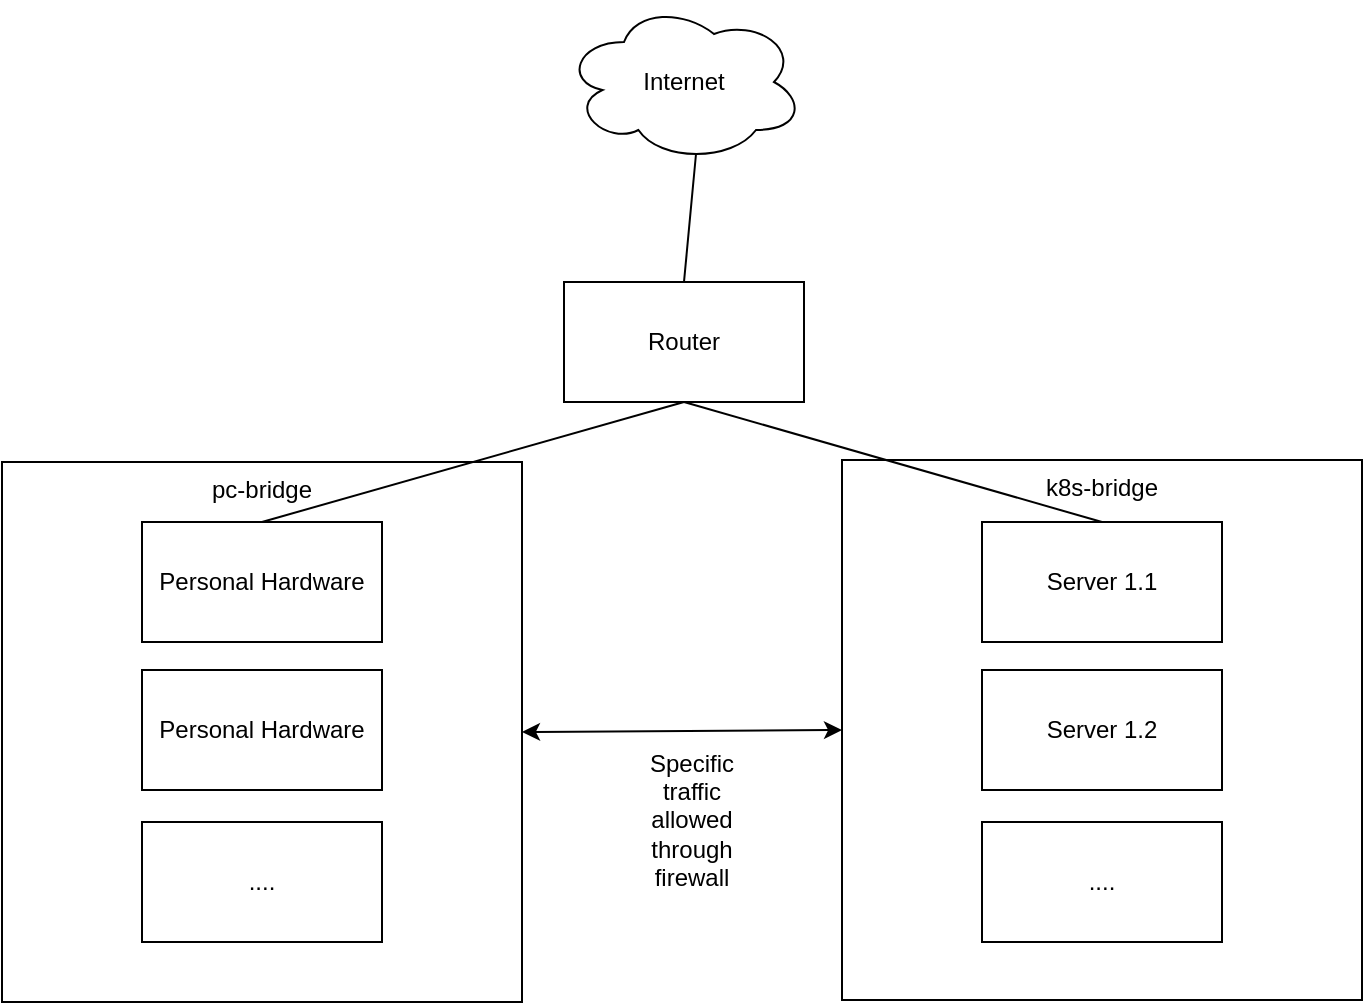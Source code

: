 <mxfile version="24.7.3" type="device">
  <diagram name="Page-1" id="bcNJMhatOZ0sZVu_zxhw">
    <mxGraphModel dx="1013" dy="687" grid="1" gridSize="10" guides="1" tooltips="1" connect="1" arrows="1" fold="1" page="1" pageScale="1" pageWidth="850" pageHeight="1100" math="0" shadow="0">
      <root>
        <mxCell id="0" />
        <mxCell id="1" parent="0" />
        <mxCell id="nCdiumUnFe-sobkJ3sBV-1" value="Router" style="rounded=0;whiteSpace=wrap;html=1;" parent="1" vertex="1">
          <mxGeometry x="361" y="170" width="120" height="60" as="geometry" />
        </mxCell>
        <mxCell id="nCdiumUnFe-sobkJ3sBV-2" value="&lt;div&gt;Internet&lt;/div&gt;" style="ellipse;shape=cloud;whiteSpace=wrap;html=1;" parent="1" vertex="1">
          <mxGeometry x="361" y="30" width="120" height="80" as="geometry" />
        </mxCell>
        <mxCell id="nCdiumUnFe-sobkJ3sBV-3" value="pc-bridge" style="rounded=0;whiteSpace=wrap;html=1;verticalAlign=top;" parent="1" vertex="1">
          <mxGeometry x="80" y="260" width="260" height="270" as="geometry" />
        </mxCell>
        <mxCell id="nCdiumUnFe-sobkJ3sBV-4" value="k8s-bridge" style="rounded=0;whiteSpace=wrap;html=1;align=center;verticalAlign=top;" parent="1" vertex="1">
          <mxGeometry x="500" y="259" width="260" height="270" as="geometry" />
        </mxCell>
        <mxCell id="nCdiumUnFe-sobkJ3sBV-5" value="Personal Hardware" style="rounded=0;whiteSpace=wrap;html=1;" parent="1" vertex="1">
          <mxGeometry x="150" y="364" width="120" height="60" as="geometry" />
        </mxCell>
        <mxCell id="nCdiumUnFe-sobkJ3sBV-6" value="Server 1.1" style="rounded=0;whiteSpace=wrap;html=1;" parent="1" vertex="1">
          <mxGeometry x="570" y="290" width="120" height="60" as="geometry" />
        </mxCell>
        <mxCell id="nCdiumUnFe-sobkJ3sBV-7" value="Personal Hardware" style="rounded=0;whiteSpace=wrap;html=1;" parent="1" vertex="1">
          <mxGeometry x="150" y="290" width="120" height="60" as="geometry" />
        </mxCell>
        <mxCell id="nCdiumUnFe-sobkJ3sBV-8" value="Server 1.2" style="rounded=0;whiteSpace=wrap;html=1;" parent="1" vertex="1">
          <mxGeometry x="570" y="364" width="120" height="60" as="geometry" />
        </mxCell>
        <mxCell id="nCdiumUnFe-sobkJ3sBV-9" value="&lt;div&gt;....&lt;/div&gt;" style="rounded=0;whiteSpace=wrap;html=1;" parent="1" vertex="1">
          <mxGeometry x="570" y="440" width="120" height="60" as="geometry" />
        </mxCell>
        <mxCell id="nCdiumUnFe-sobkJ3sBV-10" value="...." style="rounded=0;whiteSpace=wrap;html=1;" parent="1" vertex="1">
          <mxGeometry x="150" y="440" width="120" height="60" as="geometry" />
        </mxCell>
        <mxCell id="nCdiumUnFe-sobkJ3sBV-13" value="" style="endArrow=classic;startArrow=classic;html=1;rounded=0;exitX=1;exitY=0.5;exitDx=0;exitDy=0;entryX=0;entryY=0.5;entryDx=0;entryDy=0;" parent="1" source="nCdiumUnFe-sobkJ3sBV-3" target="nCdiumUnFe-sobkJ3sBV-4" edge="1">
          <mxGeometry width="50" height="50" relative="1" as="geometry">
            <mxPoint x="400" y="350" as="sourcePoint" />
            <mxPoint x="450" y="300" as="targetPoint" />
          </mxGeometry>
        </mxCell>
        <mxCell id="nCdiumUnFe-sobkJ3sBV-14" value="Specific traffic allowed through firewall" style="text;html=1;align=center;verticalAlign=middle;whiteSpace=wrap;rounded=0;" parent="1" vertex="1">
          <mxGeometry x="395" y="424" width="60" height="30" as="geometry" />
        </mxCell>
        <mxCell id="nCdiumUnFe-sobkJ3sBV-16" value="" style="endArrow=none;html=1;rounded=0;entryX=0.55;entryY=0.95;entryDx=0;entryDy=0;entryPerimeter=0;exitX=0.5;exitY=0;exitDx=0;exitDy=0;" parent="1" source="nCdiumUnFe-sobkJ3sBV-1" target="nCdiumUnFe-sobkJ3sBV-2" edge="1">
          <mxGeometry width="50" height="50" relative="1" as="geometry">
            <mxPoint x="400" y="350" as="sourcePoint" />
            <mxPoint x="450" y="300" as="targetPoint" />
          </mxGeometry>
        </mxCell>
        <mxCell id="nCdiumUnFe-sobkJ3sBV-17" value="" style="endArrow=none;html=1;rounded=0;exitX=0.5;exitY=0;exitDx=0;exitDy=0;entryX=0.5;entryY=1;entryDx=0;entryDy=0;" parent="1" source="nCdiumUnFe-sobkJ3sBV-7" target="nCdiumUnFe-sobkJ3sBV-1" edge="1">
          <mxGeometry width="50" height="50" relative="1" as="geometry">
            <mxPoint x="400" y="350" as="sourcePoint" />
            <mxPoint x="450" y="300" as="targetPoint" />
          </mxGeometry>
        </mxCell>
        <mxCell id="nCdiumUnFe-sobkJ3sBV-18" value="" style="endArrow=none;html=1;rounded=0;entryX=0.5;entryY=1;entryDx=0;entryDy=0;exitX=0.5;exitY=0;exitDx=0;exitDy=0;" parent="1" source="nCdiumUnFe-sobkJ3sBV-6" target="nCdiumUnFe-sobkJ3sBV-1" edge="1">
          <mxGeometry width="50" height="50" relative="1" as="geometry">
            <mxPoint x="400" y="350" as="sourcePoint" />
            <mxPoint x="450" y="300" as="targetPoint" />
          </mxGeometry>
        </mxCell>
      </root>
    </mxGraphModel>
  </diagram>
</mxfile>
